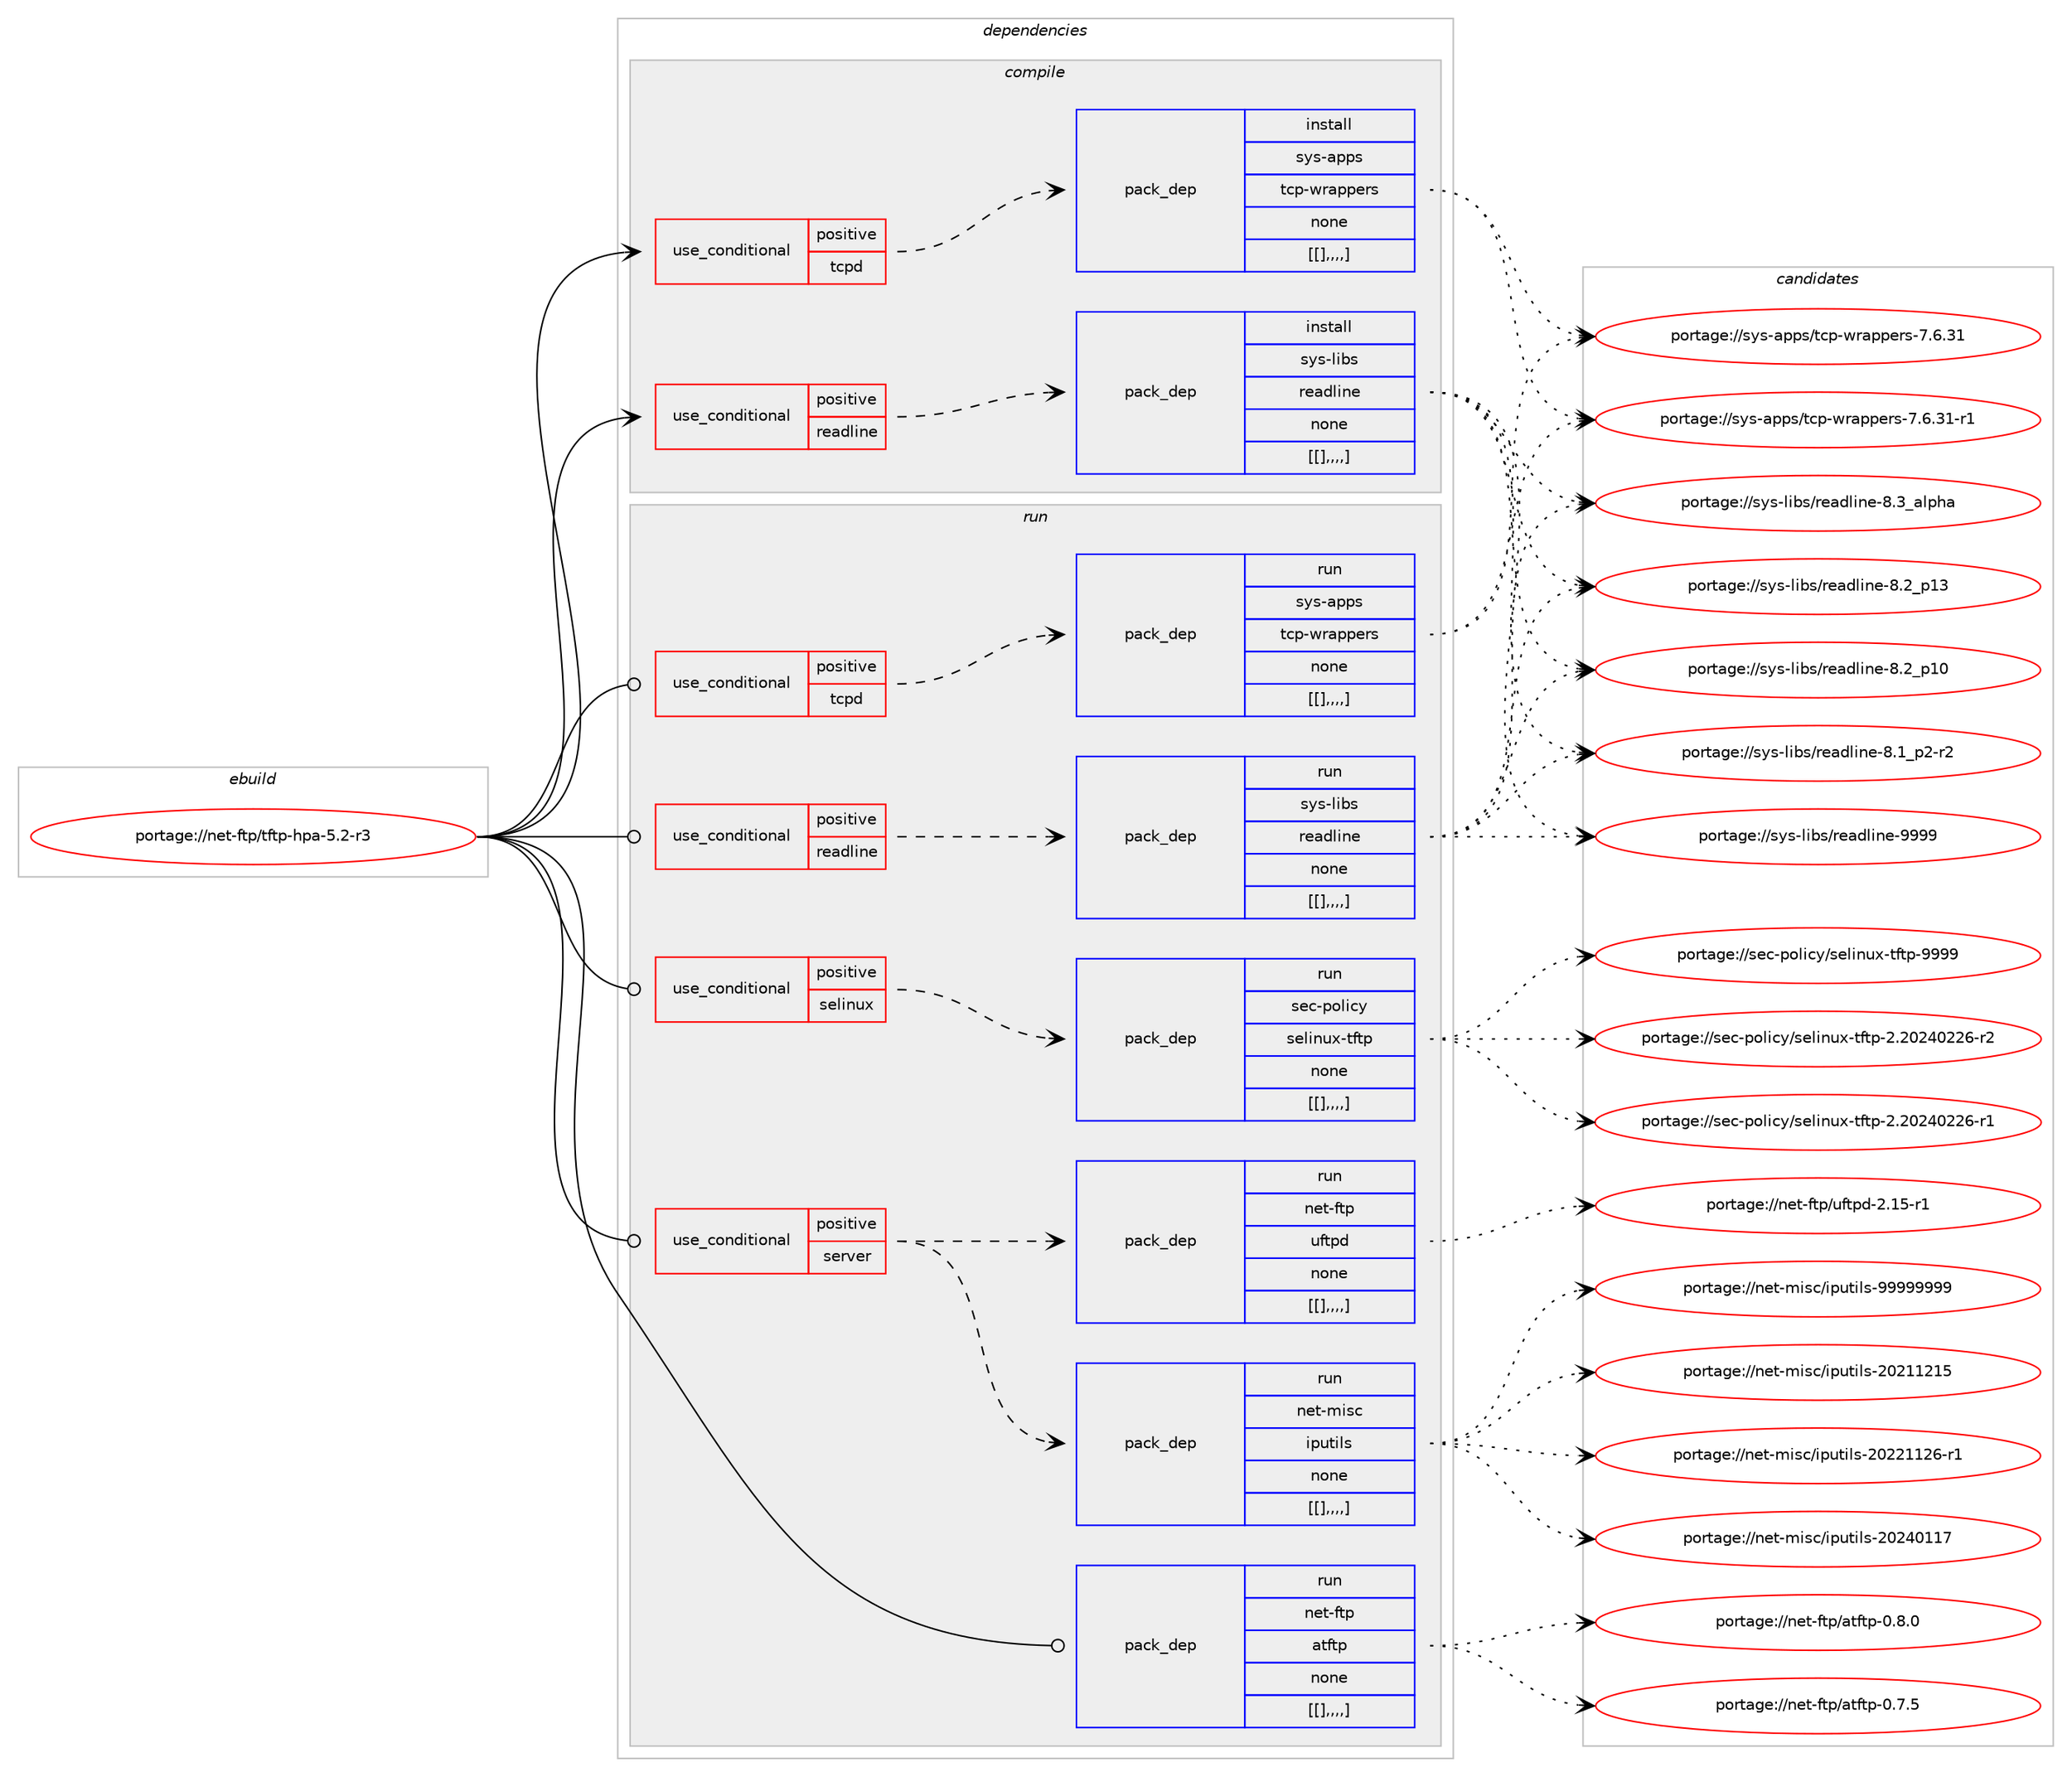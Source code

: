 digraph prolog {

# *************
# Graph options
# *************

newrank=true;
concentrate=true;
compound=true;
graph [rankdir=LR,fontname=Helvetica,fontsize=10,ranksep=1.5];#, ranksep=2.5, nodesep=0.2];
edge  [arrowhead=vee];
node  [fontname=Helvetica,fontsize=10];

# **********
# The ebuild
# **********

subgraph cluster_leftcol {
color=gray;
label=<<i>ebuild</i>>;
id [label="portage://net-ftp/tftp-hpa-5.2-r3", color=red, width=4, href="../net-ftp/tftp-hpa-5.2-r3.svg"];
}

# ****************
# The dependencies
# ****************

subgraph cluster_midcol {
color=gray;
label=<<i>dependencies</i>>;
subgraph cluster_compile {
fillcolor="#eeeeee";
style=filled;
label=<<i>compile</i>>;
subgraph cond95939 {
dependency368957 [label=<<TABLE BORDER="0" CELLBORDER="1" CELLSPACING="0" CELLPADDING="4"><TR><TD ROWSPAN="3" CELLPADDING="10">use_conditional</TD></TR><TR><TD>positive</TD></TR><TR><TD>readline</TD></TR></TABLE>>, shape=none, color=red];
subgraph pack270262 {
dependency368958 [label=<<TABLE BORDER="0" CELLBORDER="1" CELLSPACING="0" CELLPADDING="4" WIDTH="220"><TR><TD ROWSPAN="6" CELLPADDING="30">pack_dep</TD></TR><TR><TD WIDTH="110">install</TD></TR><TR><TD>sys-libs</TD></TR><TR><TD>readline</TD></TR><TR><TD>none</TD></TR><TR><TD>[[],,,,]</TD></TR></TABLE>>, shape=none, color=blue];
}
dependency368957:e -> dependency368958:w [weight=20,style="dashed",arrowhead="vee"];
}
id:e -> dependency368957:w [weight=20,style="solid",arrowhead="vee"];
subgraph cond95940 {
dependency368959 [label=<<TABLE BORDER="0" CELLBORDER="1" CELLSPACING="0" CELLPADDING="4"><TR><TD ROWSPAN="3" CELLPADDING="10">use_conditional</TD></TR><TR><TD>positive</TD></TR><TR><TD>tcpd</TD></TR></TABLE>>, shape=none, color=red];
subgraph pack270263 {
dependency368960 [label=<<TABLE BORDER="0" CELLBORDER="1" CELLSPACING="0" CELLPADDING="4" WIDTH="220"><TR><TD ROWSPAN="6" CELLPADDING="30">pack_dep</TD></TR><TR><TD WIDTH="110">install</TD></TR><TR><TD>sys-apps</TD></TR><TR><TD>tcp-wrappers</TD></TR><TR><TD>none</TD></TR><TR><TD>[[],,,,]</TD></TR></TABLE>>, shape=none, color=blue];
}
dependency368959:e -> dependency368960:w [weight=20,style="dashed",arrowhead="vee"];
}
id:e -> dependency368959:w [weight=20,style="solid",arrowhead="vee"];
}
subgraph cluster_compileandrun {
fillcolor="#eeeeee";
style=filled;
label=<<i>compile and run</i>>;
}
subgraph cluster_run {
fillcolor="#eeeeee";
style=filled;
label=<<i>run</i>>;
subgraph cond95941 {
dependency368961 [label=<<TABLE BORDER="0" CELLBORDER="1" CELLSPACING="0" CELLPADDING="4"><TR><TD ROWSPAN="3" CELLPADDING="10">use_conditional</TD></TR><TR><TD>positive</TD></TR><TR><TD>readline</TD></TR></TABLE>>, shape=none, color=red];
subgraph pack270264 {
dependency368962 [label=<<TABLE BORDER="0" CELLBORDER="1" CELLSPACING="0" CELLPADDING="4" WIDTH="220"><TR><TD ROWSPAN="6" CELLPADDING="30">pack_dep</TD></TR><TR><TD WIDTH="110">run</TD></TR><TR><TD>sys-libs</TD></TR><TR><TD>readline</TD></TR><TR><TD>none</TD></TR><TR><TD>[[],,,,]</TD></TR></TABLE>>, shape=none, color=blue];
}
dependency368961:e -> dependency368962:w [weight=20,style="dashed",arrowhead="vee"];
}
id:e -> dependency368961:w [weight=20,style="solid",arrowhead="odot"];
subgraph cond95942 {
dependency368963 [label=<<TABLE BORDER="0" CELLBORDER="1" CELLSPACING="0" CELLPADDING="4"><TR><TD ROWSPAN="3" CELLPADDING="10">use_conditional</TD></TR><TR><TD>positive</TD></TR><TR><TD>selinux</TD></TR></TABLE>>, shape=none, color=red];
subgraph pack270265 {
dependency368964 [label=<<TABLE BORDER="0" CELLBORDER="1" CELLSPACING="0" CELLPADDING="4" WIDTH="220"><TR><TD ROWSPAN="6" CELLPADDING="30">pack_dep</TD></TR><TR><TD WIDTH="110">run</TD></TR><TR><TD>sec-policy</TD></TR><TR><TD>selinux-tftp</TD></TR><TR><TD>none</TD></TR><TR><TD>[[],,,,]</TD></TR></TABLE>>, shape=none, color=blue];
}
dependency368963:e -> dependency368964:w [weight=20,style="dashed",arrowhead="vee"];
}
id:e -> dependency368963:w [weight=20,style="solid",arrowhead="odot"];
subgraph cond95943 {
dependency368965 [label=<<TABLE BORDER="0" CELLBORDER="1" CELLSPACING="0" CELLPADDING="4"><TR><TD ROWSPAN="3" CELLPADDING="10">use_conditional</TD></TR><TR><TD>positive</TD></TR><TR><TD>server</TD></TR></TABLE>>, shape=none, color=red];
subgraph pack270266 {
dependency368966 [label=<<TABLE BORDER="0" CELLBORDER="1" CELLSPACING="0" CELLPADDING="4" WIDTH="220"><TR><TD ROWSPAN="6" CELLPADDING="30">pack_dep</TD></TR><TR><TD WIDTH="110">run</TD></TR><TR><TD>net-misc</TD></TR><TR><TD>iputils</TD></TR><TR><TD>none</TD></TR><TR><TD>[[],,,,]</TD></TR></TABLE>>, shape=none, color=blue];
}
dependency368965:e -> dependency368966:w [weight=20,style="dashed",arrowhead="vee"];
subgraph pack270267 {
dependency368967 [label=<<TABLE BORDER="0" CELLBORDER="1" CELLSPACING="0" CELLPADDING="4" WIDTH="220"><TR><TD ROWSPAN="6" CELLPADDING="30">pack_dep</TD></TR><TR><TD WIDTH="110">run</TD></TR><TR><TD>net-ftp</TD></TR><TR><TD>uftpd</TD></TR><TR><TD>none</TD></TR><TR><TD>[[],,,,]</TD></TR></TABLE>>, shape=none, color=blue];
}
dependency368965:e -> dependency368967:w [weight=20,style="dashed",arrowhead="vee"];
}
id:e -> dependency368965:w [weight=20,style="solid",arrowhead="odot"];
subgraph cond95944 {
dependency368968 [label=<<TABLE BORDER="0" CELLBORDER="1" CELLSPACING="0" CELLPADDING="4"><TR><TD ROWSPAN="3" CELLPADDING="10">use_conditional</TD></TR><TR><TD>positive</TD></TR><TR><TD>tcpd</TD></TR></TABLE>>, shape=none, color=red];
subgraph pack270268 {
dependency368969 [label=<<TABLE BORDER="0" CELLBORDER="1" CELLSPACING="0" CELLPADDING="4" WIDTH="220"><TR><TD ROWSPAN="6" CELLPADDING="30">pack_dep</TD></TR><TR><TD WIDTH="110">run</TD></TR><TR><TD>sys-apps</TD></TR><TR><TD>tcp-wrappers</TD></TR><TR><TD>none</TD></TR><TR><TD>[[],,,,]</TD></TR></TABLE>>, shape=none, color=blue];
}
dependency368968:e -> dependency368969:w [weight=20,style="dashed",arrowhead="vee"];
}
id:e -> dependency368968:w [weight=20,style="solid",arrowhead="odot"];
subgraph pack270269 {
dependency368970 [label=<<TABLE BORDER="0" CELLBORDER="1" CELLSPACING="0" CELLPADDING="4" WIDTH="220"><TR><TD ROWSPAN="6" CELLPADDING="30">pack_dep</TD></TR><TR><TD WIDTH="110">run</TD></TR><TR><TD>net-ftp</TD></TR><TR><TD>atftp</TD></TR><TR><TD>none</TD></TR><TR><TD>[[],,,,]</TD></TR></TABLE>>, shape=none, color=blue];
}
id:e -> dependency368970:w [weight=20,style="solid",arrowhead="odot"];
}
}

# **************
# The candidates
# **************

subgraph cluster_choices {
rank=same;
color=gray;
label=<<i>candidates</i>>;

subgraph choice270262 {
color=black;
nodesep=1;
choice115121115451081059811547114101971001081051101014557575757 [label="portage://sys-libs/readline-9999", color=red, width=4,href="../sys-libs/readline-9999.svg"];
choice1151211154510810598115471141019710010810511010145564651959710811210497 [label="portage://sys-libs/readline-8.3_alpha", color=red, width=4,href="../sys-libs/readline-8.3_alpha.svg"];
choice1151211154510810598115471141019710010810511010145564650951124951 [label="portage://sys-libs/readline-8.2_p13", color=red, width=4,href="../sys-libs/readline-8.2_p13.svg"];
choice1151211154510810598115471141019710010810511010145564650951124948 [label="portage://sys-libs/readline-8.2_p10", color=red, width=4,href="../sys-libs/readline-8.2_p10.svg"];
choice115121115451081059811547114101971001081051101014556464995112504511450 [label="portage://sys-libs/readline-8.1_p2-r2", color=red, width=4,href="../sys-libs/readline-8.1_p2-r2.svg"];
dependency368958:e -> choice115121115451081059811547114101971001081051101014557575757:w [style=dotted,weight="100"];
dependency368958:e -> choice1151211154510810598115471141019710010810511010145564651959710811210497:w [style=dotted,weight="100"];
dependency368958:e -> choice1151211154510810598115471141019710010810511010145564650951124951:w [style=dotted,weight="100"];
dependency368958:e -> choice1151211154510810598115471141019710010810511010145564650951124948:w [style=dotted,weight="100"];
dependency368958:e -> choice115121115451081059811547114101971001081051101014556464995112504511450:w [style=dotted,weight="100"];
}
subgraph choice270263 {
color=black;
nodesep=1;
choice115121115459711211211547116991124511911497112112101114115455546544651494511449 [label="portage://sys-apps/tcp-wrappers-7.6.31-r1", color=red, width=4,href="../sys-apps/tcp-wrappers-7.6.31-r1.svg"];
choice11512111545971121121154711699112451191149711211210111411545554654465149 [label="portage://sys-apps/tcp-wrappers-7.6.31", color=red, width=4,href="../sys-apps/tcp-wrappers-7.6.31.svg"];
dependency368960:e -> choice115121115459711211211547116991124511911497112112101114115455546544651494511449:w [style=dotted,weight="100"];
dependency368960:e -> choice11512111545971121121154711699112451191149711211210111411545554654465149:w [style=dotted,weight="100"];
}
subgraph choice270264 {
color=black;
nodesep=1;
choice115121115451081059811547114101971001081051101014557575757 [label="portage://sys-libs/readline-9999", color=red, width=4,href="../sys-libs/readline-9999.svg"];
choice1151211154510810598115471141019710010810511010145564651959710811210497 [label="portage://sys-libs/readline-8.3_alpha", color=red, width=4,href="../sys-libs/readline-8.3_alpha.svg"];
choice1151211154510810598115471141019710010810511010145564650951124951 [label="portage://sys-libs/readline-8.2_p13", color=red, width=4,href="../sys-libs/readline-8.2_p13.svg"];
choice1151211154510810598115471141019710010810511010145564650951124948 [label="portage://sys-libs/readline-8.2_p10", color=red, width=4,href="../sys-libs/readline-8.2_p10.svg"];
choice115121115451081059811547114101971001081051101014556464995112504511450 [label="portage://sys-libs/readline-8.1_p2-r2", color=red, width=4,href="../sys-libs/readline-8.1_p2-r2.svg"];
dependency368962:e -> choice115121115451081059811547114101971001081051101014557575757:w [style=dotted,weight="100"];
dependency368962:e -> choice1151211154510810598115471141019710010810511010145564651959710811210497:w [style=dotted,weight="100"];
dependency368962:e -> choice1151211154510810598115471141019710010810511010145564650951124951:w [style=dotted,weight="100"];
dependency368962:e -> choice1151211154510810598115471141019710010810511010145564650951124948:w [style=dotted,weight="100"];
dependency368962:e -> choice115121115451081059811547114101971001081051101014556464995112504511450:w [style=dotted,weight="100"];
}
subgraph choice270265 {
color=black;
nodesep=1;
choice11510199451121111081059912147115101108105110117120451161021161124557575757 [label="portage://sec-policy/selinux-tftp-9999", color=red, width=4,href="../sec-policy/selinux-tftp-9999.svg"];
choice115101994511211110810599121471151011081051101171204511610211611245504650485052485050544511450 [label="portage://sec-policy/selinux-tftp-2.20240226-r2", color=red, width=4,href="../sec-policy/selinux-tftp-2.20240226-r2.svg"];
choice115101994511211110810599121471151011081051101171204511610211611245504650485052485050544511449 [label="portage://sec-policy/selinux-tftp-2.20240226-r1", color=red, width=4,href="../sec-policy/selinux-tftp-2.20240226-r1.svg"];
dependency368964:e -> choice11510199451121111081059912147115101108105110117120451161021161124557575757:w [style=dotted,weight="100"];
dependency368964:e -> choice115101994511211110810599121471151011081051101171204511610211611245504650485052485050544511450:w [style=dotted,weight="100"];
dependency368964:e -> choice115101994511211110810599121471151011081051101171204511610211611245504650485052485050544511449:w [style=dotted,weight="100"];
}
subgraph choice270266 {
color=black;
nodesep=1;
choice110101116451091051159947105112117116105108115455757575757575757 [label="portage://net-misc/iputils-99999999", color=red, width=4,href="../net-misc/iputils-99999999.svg"];
choice110101116451091051159947105112117116105108115455048505248494955 [label="portage://net-misc/iputils-20240117", color=red, width=4,href="../net-misc/iputils-20240117.svg"];
choice1101011164510910511599471051121171161051081154550485050494950544511449 [label="portage://net-misc/iputils-20221126-r1", color=red, width=4,href="../net-misc/iputils-20221126-r1.svg"];
choice110101116451091051159947105112117116105108115455048504949504953 [label="portage://net-misc/iputils-20211215", color=red, width=4,href="../net-misc/iputils-20211215.svg"];
dependency368966:e -> choice110101116451091051159947105112117116105108115455757575757575757:w [style=dotted,weight="100"];
dependency368966:e -> choice110101116451091051159947105112117116105108115455048505248494955:w [style=dotted,weight="100"];
dependency368966:e -> choice1101011164510910511599471051121171161051081154550485050494950544511449:w [style=dotted,weight="100"];
dependency368966:e -> choice110101116451091051159947105112117116105108115455048504949504953:w [style=dotted,weight="100"];
}
subgraph choice270267 {
color=black;
nodesep=1;
choice110101116451021161124711710211611210045504649534511449 [label="portage://net-ftp/uftpd-2.15-r1", color=red, width=4,href="../net-ftp/uftpd-2.15-r1.svg"];
dependency368967:e -> choice110101116451021161124711710211611210045504649534511449:w [style=dotted,weight="100"];
}
subgraph choice270268 {
color=black;
nodesep=1;
choice115121115459711211211547116991124511911497112112101114115455546544651494511449 [label="portage://sys-apps/tcp-wrappers-7.6.31-r1", color=red, width=4,href="../sys-apps/tcp-wrappers-7.6.31-r1.svg"];
choice11512111545971121121154711699112451191149711211210111411545554654465149 [label="portage://sys-apps/tcp-wrappers-7.6.31", color=red, width=4,href="../sys-apps/tcp-wrappers-7.6.31.svg"];
dependency368969:e -> choice115121115459711211211547116991124511911497112112101114115455546544651494511449:w [style=dotted,weight="100"];
dependency368969:e -> choice11512111545971121121154711699112451191149711211210111411545554654465149:w [style=dotted,weight="100"];
}
subgraph choice270269 {
color=black;
nodesep=1;
choice110101116451021161124797116102116112454846564648 [label="portage://net-ftp/atftp-0.8.0", color=red, width=4,href="../net-ftp/atftp-0.8.0.svg"];
choice110101116451021161124797116102116112454846554653 [label="portage://net-ftp/atftp-0.7.5", color=red, width=4,href="../net-ftp/atftp-0.7.5.svg"];
dependency368970:e -> choice110101116451021161124797116102116112454846564648:w [style=dotted,weight="100"];
dependency368970:e -> choice110101116451021161124797116102116112454846554653:w [style=dotted,weight="100"];
}
}

}
